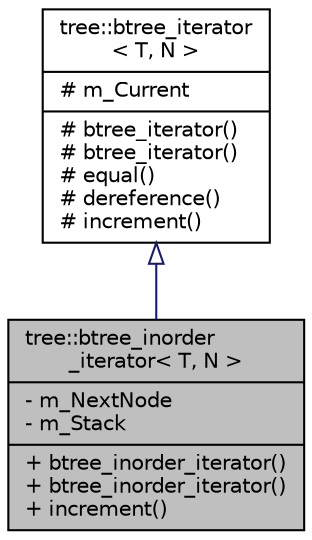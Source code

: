 digraph G
{
  edge [fontname="Helvetica",fontsize="10",labelfontname="Helvetica",labelfontsize="10"];
  node [fontname="Helvetica",fontsize="10",shape=record];
  Node1 [label="{tree::btree_inorder\l_iterator\< T, N \>\n|- m_NextNode\l- m_Stack\l|+ btree_inorder_iterator()\l+ btree_inorder_iterator()\l+ increment()\l}",height=0.2,width=0.4,color="black", fillcolor="grey75", style="filled" fontcolor="black"];
  Node2 -> Node1 [dir="back",color="midnightblue",fontsize="10",style="solid",arrowtail="onormal",fontname="Helvetica"];
  Node2 [label="{tree::btree_iterator\l\< T, N \>\n|# m_Current\l|# btree_iterator()\l# btree_iterator()\l# equal()\l# dereference()\l# increment()\l}",height=0.2,width=0.4,color="black", fillcolor="white", style="filled",URL="$classtree_1_1btree__iterator.html"];
}
